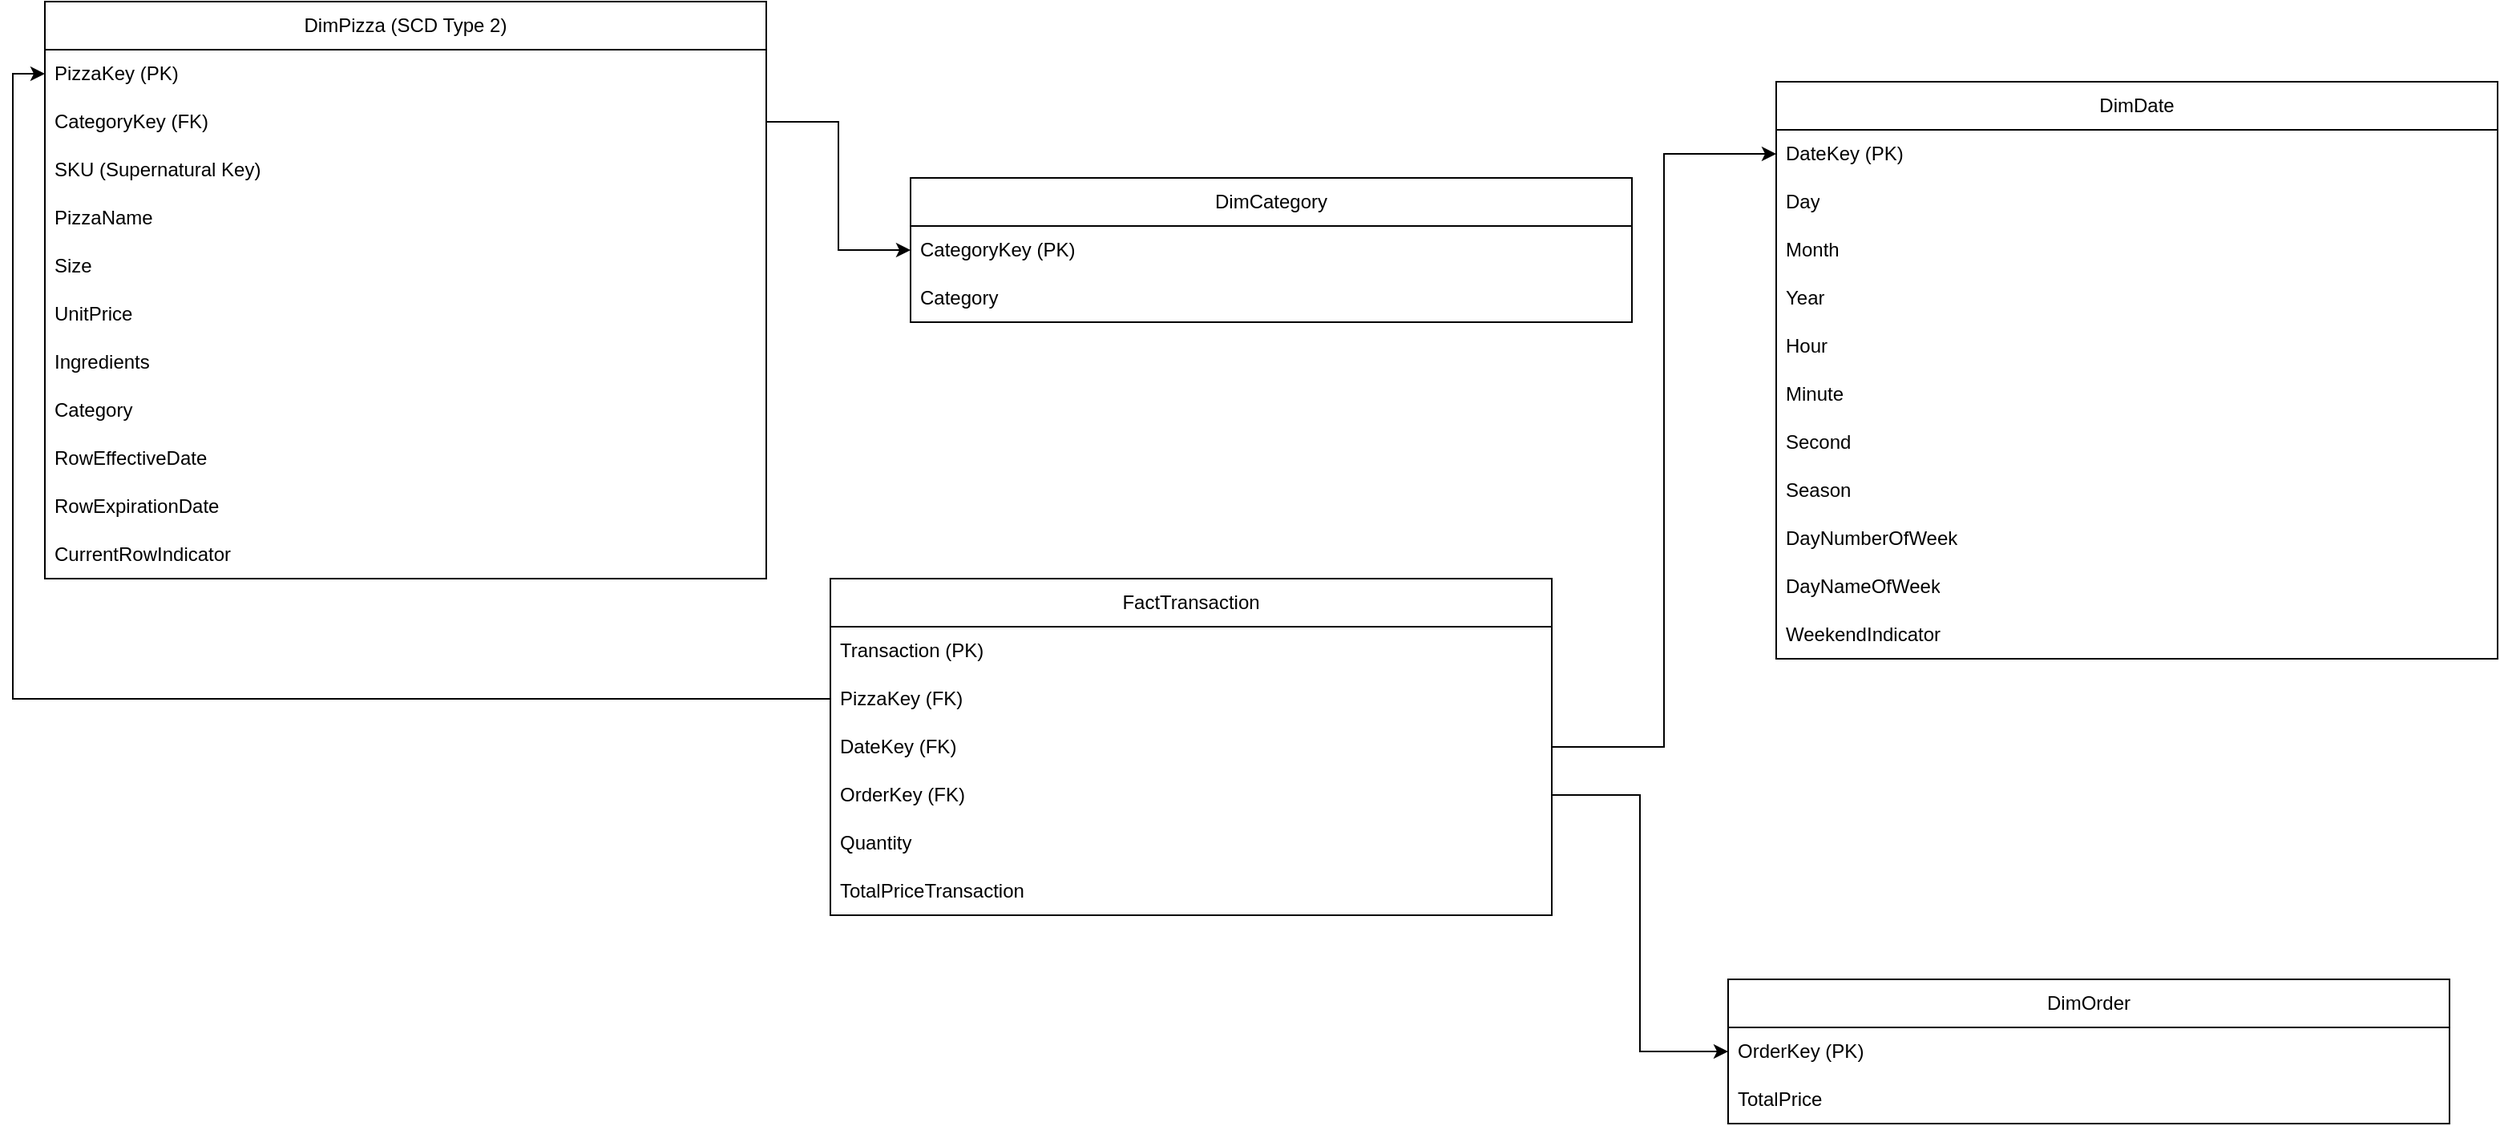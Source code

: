 <mxfile version="24.2.8" type="device">
  <diagram name="Página-1" id="YfpUdImTGVjO3O37H2Gj">
    <mxGraphModel dx="1432" dy="792" grid="1" gridSize="10" guides="1" tooltips="1" connect="1" arrows="1" fold="1" page="1" pageScale="1" pageWidth="827" pageHeight="1169" math="0" shadow="0">
      <root>
        <mxCell id="0" />
        <mxCell id="1" parent="0" />
        <mxCell id="_xT6VOYoiZ6K8QtTEv8h-1" value="FactTransaction" style="swimlane;fontStyle=0;childLayout=stackLayout;horizontal=1;startSize=30;horizontalStack=0;resizeParent=1;resizeParentMax=0;resizeLast=0;collapsible=1;marginBottom=0;whiteSpace=wrap;html=1;gradientColor=none;swimlaneFillColor=default;" parent="1" vertex="1">
          <mxGeometry x="570" y="580" width="450" height="210" as="geometry" />
        </mxCell>
        <mxCell id="_xT6VOYoiZ6K8QtTEv8h-2" value="Transaction (PK)" style="text;strokeColor=none;fillColor=none;align=left;verticalAlign=middle;spacingLeft=4;spacingRight=4;overflow=hidden;points=[[0,0.5],[1,0.5]];portConstraint=eastwest;rotatable=0;whiteSpace=wrap;html=1;" parent="_xT6VOYoiZ6K8QtTEv8h-1" vertex="1">
          <mxGeometry y="30" width="450" height="30" as="geometry" />
        </mxCell>
        <mxCell id="_xT6VOYoiZ6K8QtTEv8h-3" value="PizzaKey (FK)" style="text;strokeColor=none;fillColor=none;align=left;verticalAlign=middle;spacingLeft=4;spacingRight=4;overflow=hidden;points=[[0,0.5],[1,0.5]];portConstraint=eastwest;rotatable=0;whiteSpace=wrap;html=1;" parent="_xT6VOYoiZ6K8QtTEv8h-1" vertex="1">
          <mxGeometry y="60" width="450" height="30" as="geometry" />
        </mxCell>
        <mxCell id="_xT6VOYoiZ6K8QtTEv8h-4" value="DateKey (FK)" style="text;strokeColor=none;fillColor=none;align=left;verticalAlign=middle;spacingLeft=4;spacingRight=4;overflow=hidden;points=[[0,0.5],[1,0.5]];portConstraint=eastwest;rotatable=0;whiteSpace=wrap;html=1;" parent="_xT6VOYoiZ6K8QtTEv8h-1" vertex="1">
          <mxGeometry y="90" width="450" height="30" as="geometry" />
        </mxCell>
        <mxCell id="_xT6VOYoiZ6K8QtTEv8h-28" value="OrderKey (FK)" style="text;strokeColor=none;fillColor=none;align=left;verticalAlign=middle;spacingLeft=4;spacingRight=4;overflow=hidden;points=[[0,0.5],[1,0.5]];portConstraint=eastwest;rotatable=0;whiteSpace=wrap;html=1;" parent="_xT6VOYoiZ6K8QtTEv8h-1" vertex="1">
          <mxGeometry y="120" width="450" height="30" as="geometry" />
        </mxCell>
        <mxCell id="VOpW3lVKQcgp9j-Dq6xe-9" value="Quantity" style="text;strokeColor=none;fillColor=none;align=left;verticalAlign=middle;spacingLeft=4;spacingRight=4;overflow=hidden;points=[[0,0.5],[1,0.5]];portConstraint=eastwest;rotatable=0;whiteSpace=wrap;html=1;" parent="_xT6VOYoiZ6K8QtTEv8h-1" vertex="1">
          <mxGeometry y="150" width="450" height="30" as="geometry" />
        </mxCell>
        <mxCell id="ZqsnV0jf13RUfucysyMQ-12" value="TotalPriceTransaction" style="text;strokeColor=none;fillColor=none;align=left;verticalAlign=middle;spacingLeft=4;spacingRight=4;overflow=hidden;points=[[0,0.5],[1,0.5]];portConstraint=eastwest;rotatable=0;whiteSpace=wrap;html=1;" vertex="1" parent="_xT6VOYoiZ6K8QtTEv8h-1">
          <mxGeometry y="180" width="450" height="30" as="geometry" />
        </mxCell>
        <mxCell id="_xT6VOYoiZ6K8QtTEv8h-6" value="DimDate" style="swimlane;fontStyle=0;childLayout=stackLayout;horizontal=1;startSize=30;horizontalStack=0;resizeParent=1;resizeParentMax=0;resizeLast=0;collapsible=1;marginBottom=0;whiteSpace=wrap;html=1;gradientColor=none;swimlaneFillColor=default;" parent="1" vertex="1">
          <mxGeometry x="1160" y="270" width="450" height="360" as="geometry" />
        </mxCell>
        <mxCell id="_xT6VOYoiZ6K8QtTEv8h-7" value="&lt;div&gt;DateKey (PK)&lt;/div&gt;" style="text;strokeColor=none;fillColor=none;align=left;verticalAlign=middle;spacingLeft=4;spacingRight=4;overflow=hidden;points=[[0,0.5],[1,0.5]];portConstraint=eastwest;rotatable=0;whiteSpace=wrap;html=1;" parent="_xT6VOYoiZ6K8QtTEv8h-6" vertex="1">
          <mxGeometry y="30" width="450" height="30" as="geometry" />
        </mxCell>
        <mxCell id="_xT6VOYoiZ6K8QtTEv8h-8" value="Day" style="text;strokeColor=none;fillColor=none;align=left;verticalAlign=middle;spacingLeft=4;spacingRight=4;overflow=hidden;points=[[0,0.5],[1,0.5]];portConstraint=eastwest;rotatable=0;whiteSpace=wrap;html=1;" parent="_xT6VOYoiZ6K8QtTEv8h-6" vertex="1">
          <mxGeometry y="60" width="450" height="30" as="geometry" />
        </mxCell>
        <mxCell id="_xT6VOYoiZ6K8QtTEv8h-9" value="Month" style="text;strokeColor=none;fillColor=none;align=left;verticalAlign=middle;spacingLeft=4;spacingRight=4;overflow=hidden;points=[[0,0.5],[1,0.5]];portConstraint=eastwest;rotatable=0;whiteSpace=wrap;html=1;" parent="_xT6VOYoiZ6K8QtTEv8h-6" vertex="1">
          <mxGeometry y="90" width="450" height="30" as="geometry" />
        </mxCell>
        <mxCell id="VOpW3lVKQcgp9j-Dq6xe-1" value="Year" style="text;strokeColor=none;fillColor=none;align=left;verticalAlign=middle;spacingLeft=4;spacingRight=4;overflow=hidden;points=[[0,0.5],[1,0.5]];portConstraint=eastwest;rotatable=0;whiteSpace=wrap;html=1;" parent="_xT6VOYoiZ6K8QtTEv8h-6" vertex="1">
          <mxGeometry y="120" width="450" height="30" as="geometry" />
        </mxCell>
        <mxCell id="VOpW3lVKQcgp9j-Dq6xe-2" value="Hour" style="text;strokeColor=none;fillColor=none;align=left;verticalAlign=middle;spacingLeft=4;spacingRight=4;overflow=hidden;points=[[0,0.5],[1,0.5]];portConstraint=eastwest;rotatable=0;whiteSpace=wrap;html=1;" parent="_xT6VOYoiZ6K8QtTEv8h-6" vertex="1">
          <mxGeometry y="150" width="450" height="30" as="geometry" />
        </mxCell>
        <mxCell id="VOpW3lVKQcgp9j-Dq6xe-3" value="Minute" style="text;strokeColor=none;fillColor=none;align=left;verticalAlign=middle;spacingLeft=4;spacingRight=4;overflow=hidden;points=[[0,0.5],[1,0.5]];portConstraint=eastwest;rotatable=0;whiteSpace=wrap;html=1;" parent="_xT6VOYoiZ6K8QtTEv8h-6" vertex="1">
          <mxGeometry y="180" width="450" height="30" as="geometry" />
        </mxCell>
        <mxCell id="VOpW3lVKQcgp9j-Dq6xe-4" value="Second" style="text;strokeColor=none;fillColor=none;align=left;verticalAlign=middle;spacingLeft=4;spacingRight=4;overflow=hidden;points=[[0,0.5],[1,0.5]];portConstraint=eastwest;rotatable=0;whiteSpace=wrap;html=1;" parent="_xT6VOYoiZ6K8QtTEv8h-6" vertex="1">
          <mxGeometry y="210" width="450" height="30" as="geometry" />
        </mxCell>
        <mxCell id="VOpW3lVKQcgp9j-Dq6xe-5" value="Season" style="text;strokeColor=none;fillColor=none;align=left;verticalAlign=middle;spacingLeft=4;spacingRight=4;overflow=hidden;points=[[0,0.5],[1,0.5]];portConstraint=eastwest;rotatable=0;whiteSpace=wrap;html=1;" parent="_xT6VOYoiZ6K8QtTEv8h-6" vertex="1">
          <mxGeometry y="240" width="450" height="30" as="geometry" />
        </mxCell>
        <mxCell id="VOpW3lVKQcgp9j-Dq6xe-6" value="DayNumberOfWeek" style="text;strokeColor=none;fillColor=none;align=left;verticalAlign=middle;spacingLeft=4;spacingRight=4;overflow=hidden;points=[[0,0.5],[1,0.5]];portConstraint=eastwest;rotatable=0;whiteSpace=wrap;html=1;" parent="_xT6VOYoiZ6K8QtTEv8h-6" vertex="1">
          <mxGeometry y="270" width="450" height="30" as="geometry" />
        </mxCell>
        <mxCell id="VOpW3lVKQcgp9j-Dq6xe-7" value="DayNameOfWeek" style="text;strokeColor=none;fillColor=none;align=left;verticalAlign=middle;spacingLeft=4;spacingRight=4;overflow=hidden;points=[[0,0.5],[1,0.5]];portConstraint=eastwest;rotatable=0;whiteSpace=wrap;html=1;" parent="_xT6VOYoiZ6K8QtTEv8h-6" vertex="1">
          <mxGeometry y="300" width="450" height="30" as="geometry" />
        </mxCell>
        <mxCell id="VOpW3lVKQcgp9j-Dq6xe-8" value="WeekendIndicator" style="text;strokeColor=none;fillColor=none;align=left;verticalAlign=middle;spacingLeft=4;spacingRight=4;overflow=hidden;points=[[0,0.5],[1,0.5]];portConstraint=eastwest;rotatable=0;whiteSpace=wrap;html=1;" parent="_xT6VOYoiZ6K8QtTEv8h-6" vertex="1">
          <mxGeometry y="330" width="450" height="30" as="geometry" />
        </mxCell>
        <mxCell id="_xT6VOYoiZ6K8QtTEv8h-10" value="DimPizza (SCD Type 2)" style="swimlane;fontStyle=0;childLayout=stackLayout;horizontal=1;startSize=30;horizontalStack=0;resizeParent=1;resizeParentMax=0;resizeLast=0;collapsible=1;marginBottom=0;whiteSpace=wrap;html=1;gradientColor=none;swimlaneFillColor=default;" parent="1" vertex="1">
          <mxGeometry x="80" y="220" width="450" height="360" as="geometry" />
        </mxCell>
        <mxCell id="_xT6VOYoiZ6K8QtTEv8h-11" value="PizzaKey (PK)" style="text;strokeColor=none;fillColor=none;align=left;verticalAlign=middle;spacingLeft=4;spacingRight=4;overflow=hidden;points=[[0,0.5],[1,0.5]];portConstraint=eastwest;rotatable=0;whiteSpace=wrap;html=1;" parent="_xT6VOYoiZ6K8QtTEv8h-10" vertex="1">
          <mxGeometry y="30" width="450" height="30" as="geometry" />
        </mxCell>
        <mxCell id="_xT6VOYoiZ6K8QtTEv8h-12" value="CategoryKey (FK)" style="text;strokeColor=none;fillColor=none;align=left;verticalAlign=middle;spacingLeft=4;spacingRight=4;overflow=hidden;points=[[0,0.5],[1,0.5]];portConstraint=eastwest;rotatable=0;whiteSpace=wrap;html=1;" parent="_xT6VOYoiZ6K8QtTEv8h-10" vertex="1">
          <mxGeometry y="60" width="450" height="30" as="geometry" />
        </mxCell>
        <mxCell id="VOpW3lVKQcgp9j-Dq6xe-17" value="SKU (Supernatural Key)" style="text;strokeColor=none;fillColor=none;align=left;verticalAlign=middle;spacingLeft=4;spacingRight=4;overflow=hidden;points=[[0,0.5],[1,0.5]];portConstraint=eastwest;rotatable=0;whiteSpace=wrap;html=1;" parent="_xT6VOYoiZ6K8QtTEv8h-10" vertex="1">
          <mxGeometry y="90" width="450" height="30" as="geometry" />
        </mxCell>
        <mxCell id="_xT6VOYoiZ6K8QtTEv8h-17" value="PizzaName" style="text;strokeColor=none;fillColor=none;align=left;verticalAlign=middle;spacingLeft=4;spacingRight=4;overflow=hidden;points=[[0,0.5],[1,0.5]];portConstraint=eastwest;rotatable=0;whiteSpace=wrap;html=1;" parent="_xT6VOYoiZ6K8QtTEv8h-10" vertex="1">
          <mxGeometry y="120" width="450" height="30" as="geometry" />
        </mxCell>
        <mxCell id="_xT6VOYoiZ6K8QtTEv8h-13" value="Size" style="text;strokeColor=none;fillColor=none;align=left;verticalAlign=middle;spacingLeft=4;spacingRight=4;overflow=hidden;points=[[0,0.5],[1,0.5]];portConstraint=eastwest;rotatable=0;whiteSpace=wrap;html=1;" parent="_xT6VOYoiZ6K8QtTEv8h-10" vertex="1">
          <mxGeometry y="150" width="450" height="30" as="geometry" />
        </mxCell>
        <mxCell id="VOpW3lVKQcgp9j-Dq6xe-10" value="UnitPrice" style="text;strokeColor=none;fillColor=none;align=left;verticalAlign=middle;spacingLeft=4;spacingRight=4;overflow=hidden;points=[[0,0.5],[1,0.5]];portConstraint=eastwest;rotatable=0;whiteSpace=wrap;html=1;" parent="_xT6VOYoiZ6K8QtTEv8h-10" vertex="1">
          <mxGeometry y="180" width="450" height="30" as="geometry" />
        </mxCell>
        <mxCell id="_xT6VOYoiZ6K8QtTEv8h-16" value="Ingredients" style="text;strokeColor=none;fillColor=none;align=left;verticalAlign=middle;spacingLeft=4;spacingRight=4;overflow=hidden;points=[[0,0.5],[1,0.5]];portConstraint=eastwest;rotatable=0;whiteSpace=wrap;html=1;" parent="_xT6VOYoiZ6K8QtTEv8h-10" vertex="1">
          <mxGeometry y="210" width="450" height="30" as="geometry" />
        </mxCell>
        <mxCell id="VOpW3lVKQcgp9j-Dq6xe-18" value="Category" style="text;strokeColor=none;fillColor=none;align=left;verticalAlign=middle;spacingLeft=4;spacingRight=4;overflow=hidden;points=[[0,0.5],[1,0.5]];portConstraint=eastwest;rotatable=0;whiteSpace=wrap;html=1;" parent="_xT6VOYoiZ6K8QtTEv8h-10" vertex="1">
          <mxGeometry y="240" width="450" height="30" as="geometry" />
        </mxCell>
        <mxCell id="VOpW3lVKQcgp9j-Dq6xe-14" value="RowEffectiveDate" style="text;strokeColor=none;fillColor=none;align=left;verticalAlign=middle;spacingLeft=4;spacingRight=4;overflow=hidden;points=[[0,0.5],[1,0.5]];portConstraint=eastwest;rotatable=0;whiteSpace=wrap;html=1;" parent="_xT6VOYoiZ6K8QtTEv8h-10" vertex="1">
          <mxGeometry y="270" width="450" height="30" as="geometry" />
        </mxCell>
        <mxCell id="VOpW3lVKQcgp9j-Dq6xe-15" value="RowExpirationDate" style="text;strokeColor=none;fillColor=none;align=left;verticalAlign=middle;spacingLeft=4;spacingRight=4;overflow=hidden;points=[[0,0.5],[1,0.5]];portConstraint=eastwest;rotatable=0;whiteSpace=wrap;html=1;" parent="_xT6VOYoiZ6K8QtTEv8h-10" vertex="1">
          <mxGeometry y="300" width="450" height="30" as="geometry" />
        </mxCell>
        <mxCell id="VOpW3lVKQcgp9j-Dq6xe-16" value="CurrentRowIndicator" style="text;strokeColor=none;fillColor=none;align=left;verticalAlign=middle;spacingLeft=4;spacingRight=4;overflow=hidden;points=[[0,0.5],[1,0.5]];portConstraint=eastwest;rotatable=0;whiteSpace=wrap;html=1;" parent="_xT6VOYoiZ6K8QtTEv8h-10" vertex="1">
          <mxGeometry y="330" width="450" height="30" as="geometry" />
        </mxCell>
        <mxCell id="_xT6VOYoiZ6K8QtTEv8h-20" value="DimOrder" style="swimlane;fontStyle=0;childLayout=stackLayout;horizontal=1;startSize=30;horizontalStack=0;resizeParent=1;resizeParentMax=0;resizeLast=0;collapsible=1;marginBottom=0;whiteSpace=wrap;html=1;gradientColor=none;swimlaneFillColor=default;" parent="1" vertex="1">
          <mxGeometry x="1130" y="830" width="450" height="90" as="geometry" />
        </mxCell>
        <mxCell id="_xT6VOYoiZ6K8QtTEv8h-21" value="&lt;div&gt;OrderKey (PK)&lt;/div&gt;" style="text;strokeColor=none;fillColor=none;align=left;verticalAlign=middle;spacingLeft=4;spacingRight=4;overflow=hidden;points=[[0,0.5],[1,0.5]];portConstraint=eastwest;rotatable=0;whiteSpace=wrap;html=1;" parent="_xT6VOYoiZ6K8QtTEv8h-20" vertex="1">
          <mxGeometry y="30" width="450" height="30" as="geometry" />
        </mxCell>
        <mxCell id="_xT6VOYoiZ6K8QtTEv8h-23" value="TotalPrice" style="text;strokeColor=none;fillColor=none;align=left;verticalAlign=middle;spacingLeft=4;spacingRight=4;overflow=hidden;points=[[0,0.5],[1,0.5]];portConstraint=eastwest;rotatable=0;whiteSpace=wrap;html=1;" parent="_xT6VOYoiZ6K8QtTEv8h-20" vertex="1">
          <mxGeometry y="60" width="450" height="30" as="geometry" />
        </mxCell>
        <mxCell id="_xT6VOYoiZ6K8QtTEv8h-26" style="edgeStyle=orthogonalEdgeStyle;rounded=0;orthogonalLoop=1;jettySize=auto;html=1;exitX=0;exitY=0.5;exitDx=0;exitDy=0;entryX=0;entryY=0.5;entryDx=0;entryDy=0;" parent="1" source="_xT6VOYoiZ6K8QtTEv8h-3" target="_xT6VOYoiZ6K8QtTEv8h-11" edge="1">
          <mxGeometry relative="1" as="geometry" />
        </mxCell>
        <mxCell id="_xT6VOYoiZ6K8QtTEv8h-27" style="edgeStyle=orthogonalEdgeStyle;rounded=0;orthogonalLoop=1;jettySize=auto;html=1;exitX=1;exitY=0.5;exitDx=0;exitDy=0;entryX=0;entryY=0.5;entryDx=0;entryDy=0;" parent="1" source="_xT6VOYoiZ6K8QtTEv8h-4" target="_xT6VOYoiZ6K8QtTEv8h-7" edge="1">
          <mxGeometry relative="1" as="geometry" />
        </mxCell>
        <mxCell id="_xT6VOYoiZ6K8QtTEv8h-30" style="edgeStyle=orthogonalEdgeStyle;rounded=0;orthogonalLoop=1;jettySize=auto;html=1;exitX=1;exitY=0.5;exitDx=0;exitDy=0;entryX=0;entryY=0.5;entryDx=0;entryDy=0;" parent="1" source="_xT6VOYoiZ6K8QtTEv8h-28" target="_xT6VOYoiZ6K8QtTEv8h-21" edge="1">
          <mxGeometry relative="1" as="geometry" />
        </mxCell>
        <mxCell id="ZqsnV0jf13RUfucysyMQ-1" value="DimCategory" style="swimlane;fontStyle=0;childLayout=stackLayout;horizontal=1;startSize=30;horizontalStack=0;resizeParent=1;resizeParentMax=0;resizeLast=0;collapsible=1;marginBottom=0;whiteSpace=wrap;html=1;gradientColor=none;swimlaneFillColor=default;" vertex="1" parent="1">
          <mxGeometry x="620" y="330" width="450" height="90" as="geometry" />
        </mxCell>
        <mxCell id="ZqsnV0jf13RUfucysyMQ-2" value="CategoryKey (PK)" style="text;strokeColor=none;fillColor=none;align=left;verticalAlign=middle;spacingLeft=4;spacingRight=4;overflow=hidden;points=[[0,0.5],[1,0.5]];portConstraint=eastwest;rotatable=0;whiteSpace=wrap;html=1;" vertex="1" parent="ZqsnV0jf13RUfucysyMQ-1">
          <mxGeometry y="30" width="450" height="30" as="geometry" />
        </mxCell>
        <mxCell id="ZqsnV0jf13RUfucysyMQ-14" value="Category" style="text;strokeColor=none;fillColor=none;align=left;verticalAlign=middle;spacingLeft=4;spacingRight=4;overflow=hidden;points=[[0,0.5],[1,0.5]];portConstraint=eastwest;rotatable=0;whiteSpace=wrap;html=1;" vertex="1" parent="ZqsnV0jf13RUfucysyMQ-1">
          <mxGeometry y="60" width="450" height="30" as="geometry" />
        </mxCell>
        <mxCell id="ZqsnV0jf13RUfucysyMQ-13" style="edgeStyle=orthogonalEdgeStyle;rounded=0;orthogonalLoop=1;jettySize=auto;html=1;exitX=1;exitY=0.5;exitDx=0;exitDy=0;entryX=0;entryY=0.5;entryDx=0;entryDy=0;" edge="1" parent="1" source="_xT6VOYoiZ6K8QtTEv8h-12" target="ZqsnV0jf13RUfucysyMQ-2">
          <mxGeometry relative="1" as="geometry" />
        </mxCell>
      </root>
    </mxGraphModel>
  </diagram>
</mxfile>
